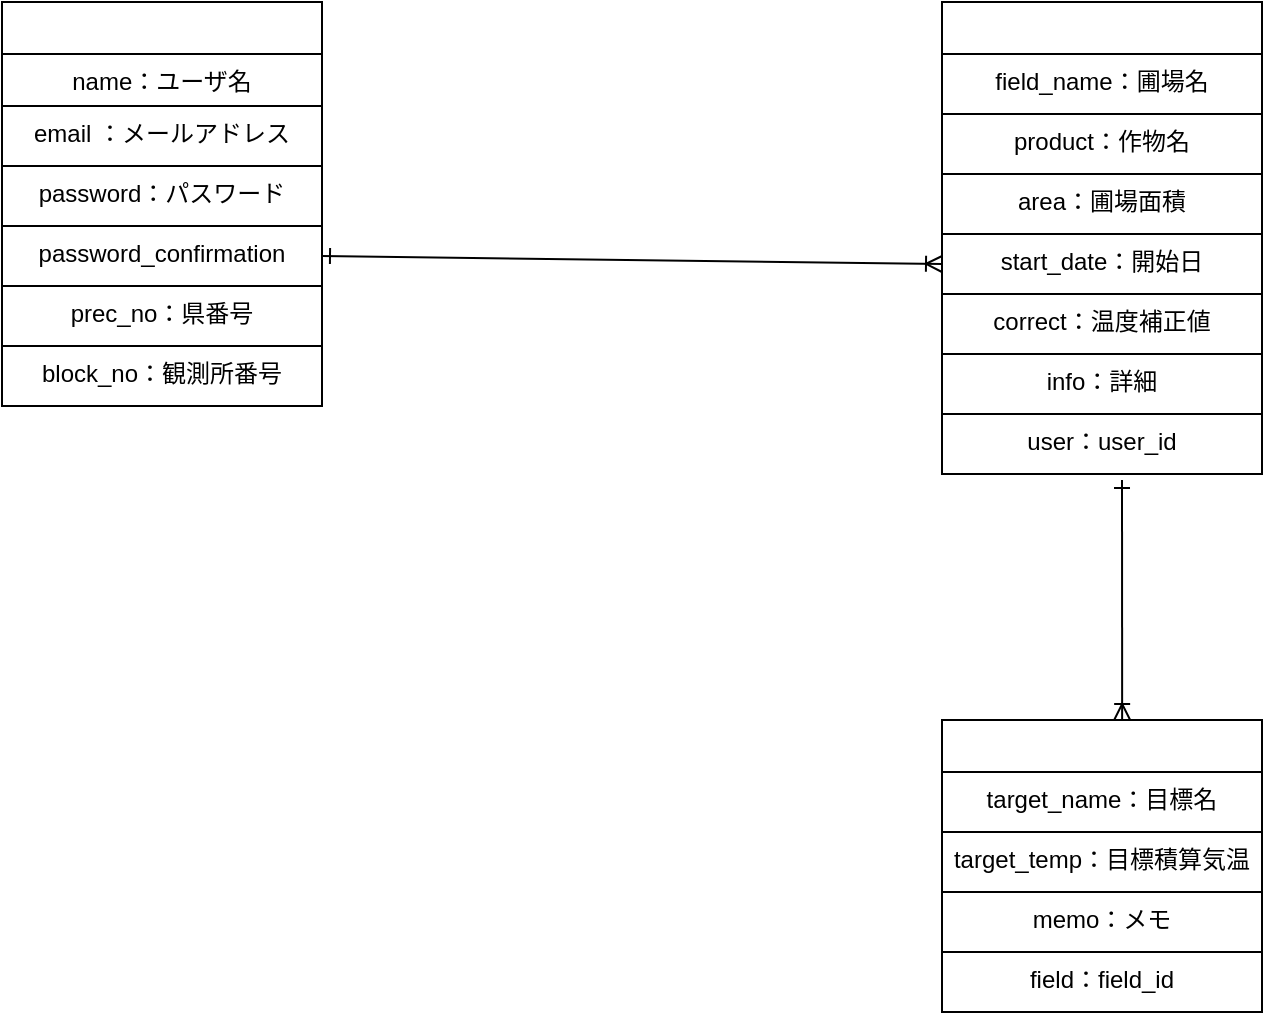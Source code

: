 <mxfile>
    <diagram id="OCUwJ_G4gZU24_ZFmgdG" name="ページ1">
        <mxGraphModel dx="756" dy="583" grid="0" gridSize="10" guides="1" tooltips="1" connect="1" arrows="1" fold="1" page="1" pageScale="1" pageWidth="827" pageHeight="1169" background="#FFFFFF" math="0" shadow="0">
            <root>
                <mxCell id="0"/>
                <mxCell id="1" parent="0"/>
                <mxCell id="15" value="users" style="swimlane;fontStyle=0;childLayout=stackLayout;horizontal=1;startSize=26;horizontalStack=0;resizeParent=1;resizeParentMax=0;resizeLast=0;collapsible=1;marginBottom=0;align=center;fontSize=14;strokeColor=#000000;fontColor=#FFFFFF;fontFamily=Helvetica;" parent="1" vertex="1">
                    <mxGeometry x="80" y="31" width="160" height="202" as="geometry"/>
                </mxCell>
                <mxCell id="17" value="name：ユーザ名" style="text;strokeColor=#000000;fillColor=none;spacingLeft=4;spacingRight=4;overflow=hidden;rotatable=0;points=[[0,0.5],[1,0.5]];portConstraint=eastwest;fontSize=12;fontColor=#000000;align=center;fontFamily=Helvetica;" parent="15" vertex="1">
                    <mxGeometry y="26" width="160" height="26" as="geometry"/>
                </mxCell>
                <mxCell id="23" value="email ：メールアドレス" style="text;strokeColor=#000000;fillColor=none;spacingLeft=4;spacingRight=4;overflow=hidden;rotatable=0;points=[[0,0.5],[1,0.5]];portConstraint=eastwest;fontSize=12;fontColor=#000000;align=center;fontFamily=Helvetica;" parent="15" vertex="1">
                    <mxGeometry y="52" width="160" height="30" as="geometry"/>
                </mxCell>
                <mxCell id="24" value="password：パスワード" style="text;strokeColor=#000000;fillColor=none;spacingLeft=4;spacingRight=4;overflow=hidden;rotatable=0;points=[[0,0.5],[1,0.5]];portConstraint=eastwest;fontSize=12;fontColor=#000000;align=center;fontFamily=Helvetica;" parent="15" vertex="1">
                    <mxGeometry y="82" width="160" height="30" as="geometry"/>
                </mxCell>
                <mxCell id="25" value="password_confirmation" style="text;strokeColor=#000000;fillColor=none;spacingLeft=4;spacingRight=4;overflow=hidden;rotatable=0;points=[[0,0.5],[1,0.5]];portConstraint=eastwest;fontSize=12;fontColor=#000000;align=center;fontFamily=Helvetica;" parent="15" vertex="1">
                    <mxGeometry y="112" width="160" height="30" as="geometry"/>
                </mxCell>
                <mxCell id="26" value="prec_no：県番号" style="text;strokeColor=#000000;fillColor=none;spacingLeft=4;spacingRight=4;overflow=hidden;rotatable=0;points=[[0,0.5],[1,0.5]];portConstraint=eastwest;fontSize=12;fontColor=#000000;align=center;fontFamily=Helvetica;" parent="15" vertex="1">
                    <mxGeometry y="142" width="160" height="30" as="geometry"/>
                </mxCell>
                <mxCell id="27" value="block_no：観測所番号" style="text;strokeColor=#000000;fillColor=none;spacingLeft=4;spacingRight=4;overflow=hidden;rotatable=0;points=[[0,0.5],[1,0.5]];portConstraint=eastwest;fontSize=12;fontColor=#000000;align=center;fontFamily=Helvetica;" parent="15" vertex="1">
                    <mxGeometry y="172" width="160" height="30" as="geometry"/>
                </mxCell>
                <mxCell id="28" value="fields" style="swimlane;fontStyle=0;childLayout=stackLayout;horizontal=1;startSize=26;horizontalStack=0;resizeParent=1;resizeParentMax=0;resizeLast=0;collapsible=1;marginBottom=0;align=center;fontSize=14;strokeColor=#000000;fontColor=#FFFFFF;fontFamily=Helvetica;" parent="1" vertex="1">
                    <mxGeometry x="550" y="31" width="160" height="236" as="geometry">
                        <mxRectangle x="550" y="31" width="60" height="26" as="alternateBounds"/>
                    </mxGeometry>
                </mxCell>
                <mxCell id="29" value="field_name：圃場名&#10;" style="text;strokeColor=#000000;fillColor=none;spacingLeft=4;spacingRight=4;overflow=hidden;rotatable=0;points=[[0,0.5],[1,0.5]];portConstraint=eastwest;fontSize=12;fontColor=#000000;align=center;fontFamily=Helvetica;" parent="28" vertex="1">
                    <mxGeometry y="26" width="160" height="30" as="geometry"/>
                </mxCell>
                <mxCell id="30" value="product：作物名" style="text;strokeColor=#000000;fillColor=none;spacingLeft=4;spacingRight=4;overflow=hidden;rotatable=0;points=[[0,0.5],[1,0.5]];portConstraint=eastwest;fontSize=12;fontColor=#000000;align=center;fontFamily=Helvetica;" parent="28" vertex="1">
                    <mxGeometry y="56" width="160" height="30" as="geometry"/>
                </mxCell>
                <mxCell id="31" value="area：圃場面積" style="text;strokeColor=#000000;fillColor=none;spacingLeft=4;spacingRight=4;overflow=hidden;rotatable=0;points=[[0,0.5],[1,0.5]];portConstraint=eastwest;fontSize=12;fontColor=#000000;align=center;fontFamily=Helvetica;" parent="28" vertex="1">
                    <mxGeometry y="86" width="160" height="30" as="geometry"/>
                </mxCell>
                <mxCell id="32" value="start_date：開始日" style="text;strokeColor=#000000;fillColor=none;spacingLeft=4;spacingRight=4;overflow=hidden;rotatable=0;points=[[0,0.5],[1,0.5]];portConstraint=eastwest;fontSize=12;fontColor=#000000;align=center;fontFamily=Helvetica;" parent="28" vertex="1">
                    <mxGeometry y="116" width="160" height="30" as="geometry"/>
                </mxCell>
                <mxCell id="33" value="correct：温度補正値" style="text;strokeColor=#000000;fillColor=none;spacingLeft=4;spacingRight=4;overflow=hidden;rotatable=0;points=[[0,0.5],[1,0.5]];portConstraint=eastwest;fontSize=12;fontColor=#000000;align=center;fontFamily=Helvetica;" parent="28" vertex="1">
                    <mxGeometry y="146" width="160" height="30" as="geometry"/>
                </mxCell>
                <mxCell id="50" value="info：詳細" style="text;strokeColor=#000000;fillColor=none;spacingLeft=4;spacingRight=4;overflow=hidden;rotatable=0;points=[[0,0.5],[1,0.5]];portConstraint=eastwest;fontSize=12;fontColor=#000000;align=center;fontFamily=Helvetica;" parent="28" vertex="1">
                    <mxGeometry y="176" width="160" height="30" as="geometry"/>
                </mxCell>
                <mxCell id="44" value="" style="endArrow=ERoneToMany;html=1;rounded=0;startArrow=ERone;startFill=0;endFill=0;entryX=0.563;entryY=0;entryDx=0;entryDy=0;entryPerimeter=0;strokeColor=#000000;fontColor=#000000;align=center;fontFamily=Helvetica;" parent="28" target="36" edge="1">
                    <mxGeometry relative="1" as="geometry">
                        <mxPoint x="90" y="239" as="sourcePoint"/>
                        <mxPoint x="90" y="356" as="targetPoint"/>
                    </mxGeometry>
                </mxCell>
                <mxCell id="51" value="user：user_id" style="text;strokeColor=#000000;fillColor=none;spacingLeft=4;spacingRight=4;overflow=hidden;rotatable=0;points=[[0,0.5],[1,0.5]];portConstraint=eastwest;fontSize=12;fontColor=#000000;align=center;fontFamily=Helvetica;" parent="28" vertex="1">
                    <mxGeometry y="206" width="160" height="30" as="geometry"/>
                </mxCell>
                <mxCell id="36" value="targets" style="swimlane;fontStyle=0;childLayout=stackLayout;horizontal=1;startSize=26;horizontalStack=0;resizeParent=1;resizeParentMax=0;resizeLast=0;collapsible=1;marginBottom=0;align=center;fontSize=14;strokeColor=#000000;fontColor=#FFFFFF;fontFamily=Helvetica;" parent="1" vertex="1">
                    <mxGeometry x="550" y="390" width="160" height="146" as="geometry"/>
                </mxCell>
                <mxCell id="38" value="target_name：目標名" style="text;strokeColor=#000000;fillColor=none;spacingLeft=4;spacingRight=4;overflow=hidden;rotatable=0;points=[[0,0.5],[1,0.5]];portConstraint=eastwest;fontSize=12;fontColor=#000000;align=center;fontFamily=Helvetica;" parent="36" vertex="1">
                    <mxGeometry y="26" width="160" height="30" as="geometry"/>
                </mxCell>
                <mxCell id="37" value="target_temp：目標積算気温" style="text;strokeColor=#000000;fillColor=none;spacingLeft=4;spacingRight=4;overflow=hidden;rotatable=0;points=[[0,0.5],[1,0.5]];portConstraint=eastwest;fontSize=12;fontColor=#000000;align=center;fontFamily=Helvetica;" parent="36" vertex="1">
                    <mxGeometry y="56" width="160" height="30" as="geometry"/>
                </mxCell>
                <mxCell id="39" value="memo：メモ" style="text;strokeColor=#000000;fillColor=none;spacingLeft=4;spacingRight=4;overflow=hidden;rotatable=0;points=[[0,0.5],[1,0.5]];portConstraint=eastwest;fontSize=12;fontColor=#000000;align=center;fontFamily=Helvetica;" parent="36" vertex="1">
                    <mxGeometry y="86" width="160" height="30" as="geometry"/>
                </mxCell>
                <mxCell id="52" value="field：field_id" style="text;strokeColor=#000000;fillColor=none;spacingLeft=4;spacingRight=4;overflow=hidden;rotatable=0;points=[[0,0.5],[1,0.5]];portConstraint=eastwest;fontSize=12;fontColor=#000000;align=center;fontFamily=Helvetica;" parent="36" vertex="1">
                    <mxGeometry y="116" width="160" height="30" as="geometry"/>
                </mxCell>
                <mxCell id="43" value="" style="endArrow=ERoneToMany;html=1;rounded=0;entryX=0;entryY=0.5;entryDx=0;entryDy=0;exitX=1;exitY=0.5;exitDx=0;exitDy=0;startArrow=ERone;startFill=0;endFill=0;strokeColor=#000000;fontColor=#000000;align=center;fontFamily=Helvetica;" parent="1" source="25" target="32" edge="1">
                    <mxGeometry relative="1" as="geometry">
                        <mxPoint x="310" y="300" as="sourcePoint"/>
                        <mxPoint x="470" y="300" as="targetPoint"/>
                    </mxGeometry>
                </mxCell>
            </root>
        </mxGraphModel>
    </diagram>
</mxfile>
